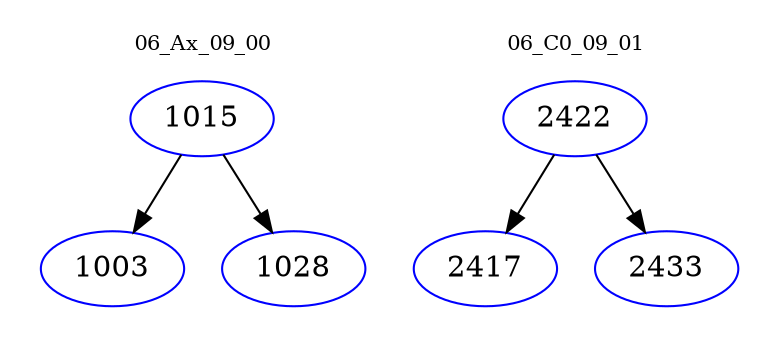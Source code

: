 digraph{
subgraph cluster_0 {
color = white
label = "06_Ax_09_00";
fontsize=10;
T0_1015 [label="1015", color="blue"]
T0_1015 -> T0_1003 [color="black"]
T0_1003 [label="1003", color="blue"]
T0_1015 -> T0_1028 [color="black"]
T0_1028 [label="1028", color="blue"]
}
subgraph cluster_1 {
color = white
label = "06_C0_09_01";
fontsize=10;
T1_2422 [label="2422", color="blue"]
T1_2422 -> T1_2417 [color="black"]
T1_2417 [label="2417", color="blue"]
T1_2422 -> T1_2433 [color="black"]
T1_2433 [label="2433", color="blue"]
}
}

